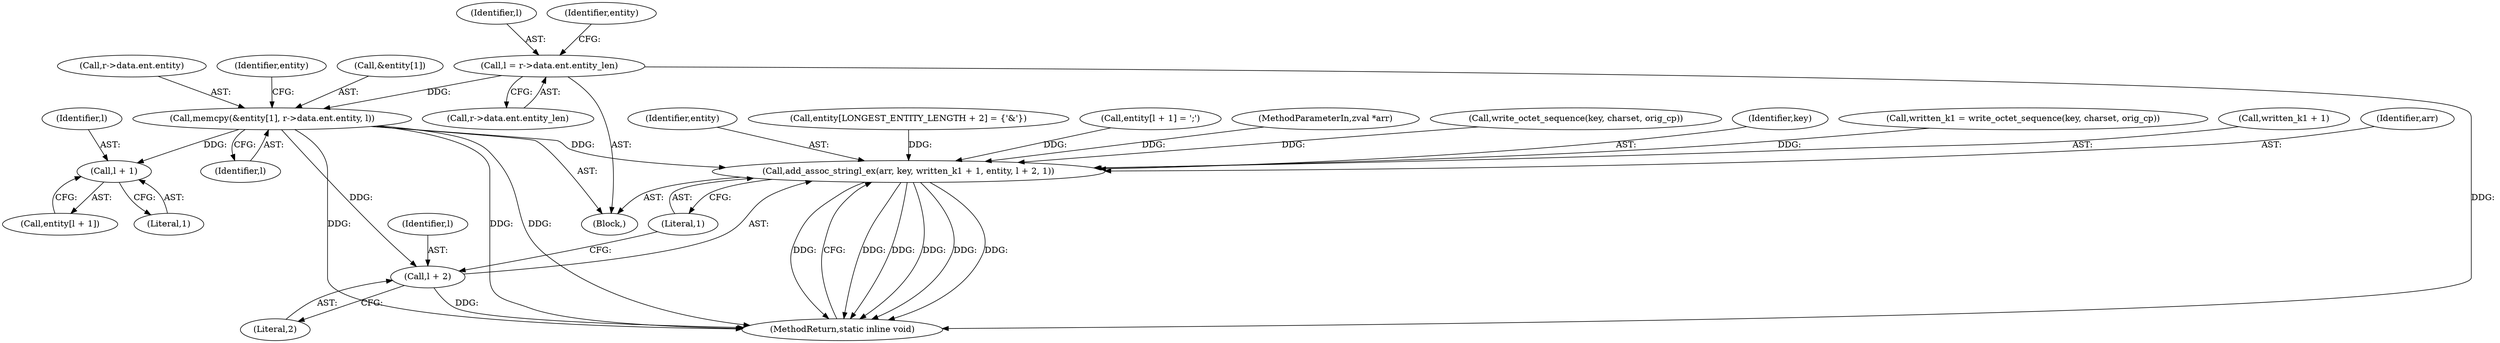 digraph "0_php-src_0da8b8b801f9276359262f1ef8274c7812d3dfda?w=1_12@API" {
"1000138" [label="(Call,memcpy(&entity[1], r->data.ent.entity, l))"];
"1000129" [label="(Call,l = r->data.ent.entity_len)"];
"1000154" [label="(Call,l + 1)"];
"1000158" [label="(Call,add_assoc_stringl_ex(arr, key, written_k1 + 1, entity, l + 2, 1))"];
"1000165" [label="(Call,l + 2)"];
"1000160" [label="(Identifier,key)"];
"1000166" [label="(Identifier,l)"];
"1000138" [label="(Call,memcpy(&entity[1], r->data.ent.entity, l))"];
"1000150" [label="(Identifier,l)"];
"1000129" [label="(Call,l = r->data.ent.entity_len)"];
"1000158" [label="(Call,add_assoc_stringl_ex(arr, key, written_k1 + 1, entity, l + 2, 1))"];
"1000156" [label="(Literal,1)"];
"1000116" [label="(Call,written_k1 = write_octet_sequence(key, charset, orig_cp))"];
"1000161" [label="(Call,written_k1 + 1)"];
"1000127" [label="(Block,)"];
"1000155" [label="(Identifier,l)"];
"1000130" [label="(Identifier,l)"];
"1000165" [label="(Call,l + 2)"];
"1000168" [label="(Literal,1)"];
"1000143" [label="(Call,r->data.ent.entity)"];
"1000154" [label="(Call,l + 1)"];
"1000167" [label="(Literal,2)"];
"1000159" [label="(Identifier,arr)"];
"1000131" [label="(Call,r->data.ent.entity_len)"];
"1000164" [label="(Identifier,entity)"];
"1000113" [label="(Call,entity[LONGEST_ENTITY_LENGTH + 2] = {'&'})"];
"1000141" [label="(Identifier,entity)"];
"1000153" [label="(Identifier,entity)"];
"1000151" [label="(Call,entity[l + 1] = ';')"];
"1000152" [label="(Call,entity[l + 1])"];
"1000139" [label="(Call,&entity[1])"];
"1000106" [label="(MethodParameterIn,zval *arr)"];
"1000118" [label="(Call,write_octet_sequence(key, charset, orig_cp))"];
"1000342" [label="(MethodReturn,static inline void)"];
"1000138" -> "1000127"  [label="AST: "];
"1000138" -> "1000150"  [label="CFG: "];
"1000139" -> "1000138"  [label="AST: "];
"1000143" -> "1000138"  [label="AST: "];
"1000150" -> "1000138"  [label="AST: "];
"1000153" -> "1000138"  [label="CFG: "];
"1000138" -> "1000342"  [label="DDG: "];
"1000138" -> "1000342"  [label="DDG: "];
"1000138" -> "1000342"  [label="DDG: "];
"1000129" -> "1000138"  [label="DDG: "];
"1000138" -> "1000154"  [label="DDG: "];
"1000138" -> "1000158"  [label="DDG: "];
"1000138" -> "1000165"  [label="DDG: "];
"1000129" -> "1000127"  [label="AST: "];
"1000129" -> "1000131"  [label="CFG: "];
"1000130" -> "1000129"  [label="AST: "];
"1000131" -> "1000129"  [label="AST: "];
"1000141" -> "1000129"  [label="CFG: "];
"1000129" -> "1000342"  [label="DDG: "];
"1000154" -> "1000152"  [label="AST: "];
"1000154" -> "1000156"  [label="CFG: "];
"1000155" -> "1000154"  [label="AST: "];
"1000156" -> "1000154"  [label="AST: "];
"1000152" -> "1000154"  [label="CFG: "];
"1000158" -> "1000127"  [label="AST: "];
"1000158" -> "1000168"  [label="CFG: "];
"1000159" -> "1000158"  [label="AST: "];
"1000160" -> "1000158"  [label="AST: "];
"1000161" -> "1000158"  [label="AST: "];
"1000164" -> "1000158"  [label="AST: "];
"1000165" -> "1000158"  [label="AST: "];
"1000168" -> "1000158"  [label="AST: "];
"1000342" -> "1000158"  [label="CFG: "];
"1000158" -> "1000342"  [label="DDG: "];
"1000158" -> "1000342"  [label="DDG: "];
"1000158" -> "1000342"  [label="DDG: "];
"1000158" -> "1000342"  [label="DDG: "];
"1000158" -> "1000342"  [label="DDG: "];
"1000158" -> "1000342"  [label="DDG: "];
"1000106" -> "1000158"  [label="DDG: "];
"1000118" -> "1000158"  [label="DDG: "];
"1000116" -> "1000158"  [label="DDG: "];
"1000113" -> "1000158"  [label="DDG: "];
"1000151" -> "1000158"  [label="DDG: "];
"1000165" -> "1000167"  [label="CFG: "];
"1000166" -> "1000165"  [label="AST: "];
"1000167" -> "1000165"  [label="AST: "];
"1000168" -> "1000165"  [label="CFG: "];
"1000165" -> "1000342"  [label="DDG: "];
}
